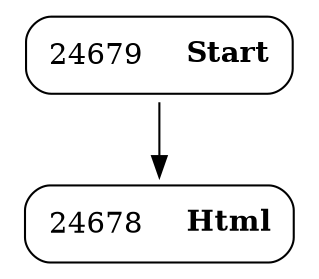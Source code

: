 digraph ast {
node [shape=none];
24678 [label=<<TABLE border='1' cellspacing='0' cellpadding='10' style='rounded' ><TR><TD border='0'>24678</TD><TD border='0'><B>Html</B></TD></TR></TABLE>>];
24679 [label=<<TABLE border='1' cellspacing='0' cellpadding='10' style='rounded' ><TR><TD border='0'>24679</TD><TD border='0'><B>Start</B></TD></TR></TABLE>>];
24679 -> 24678 [weight=2];
}

